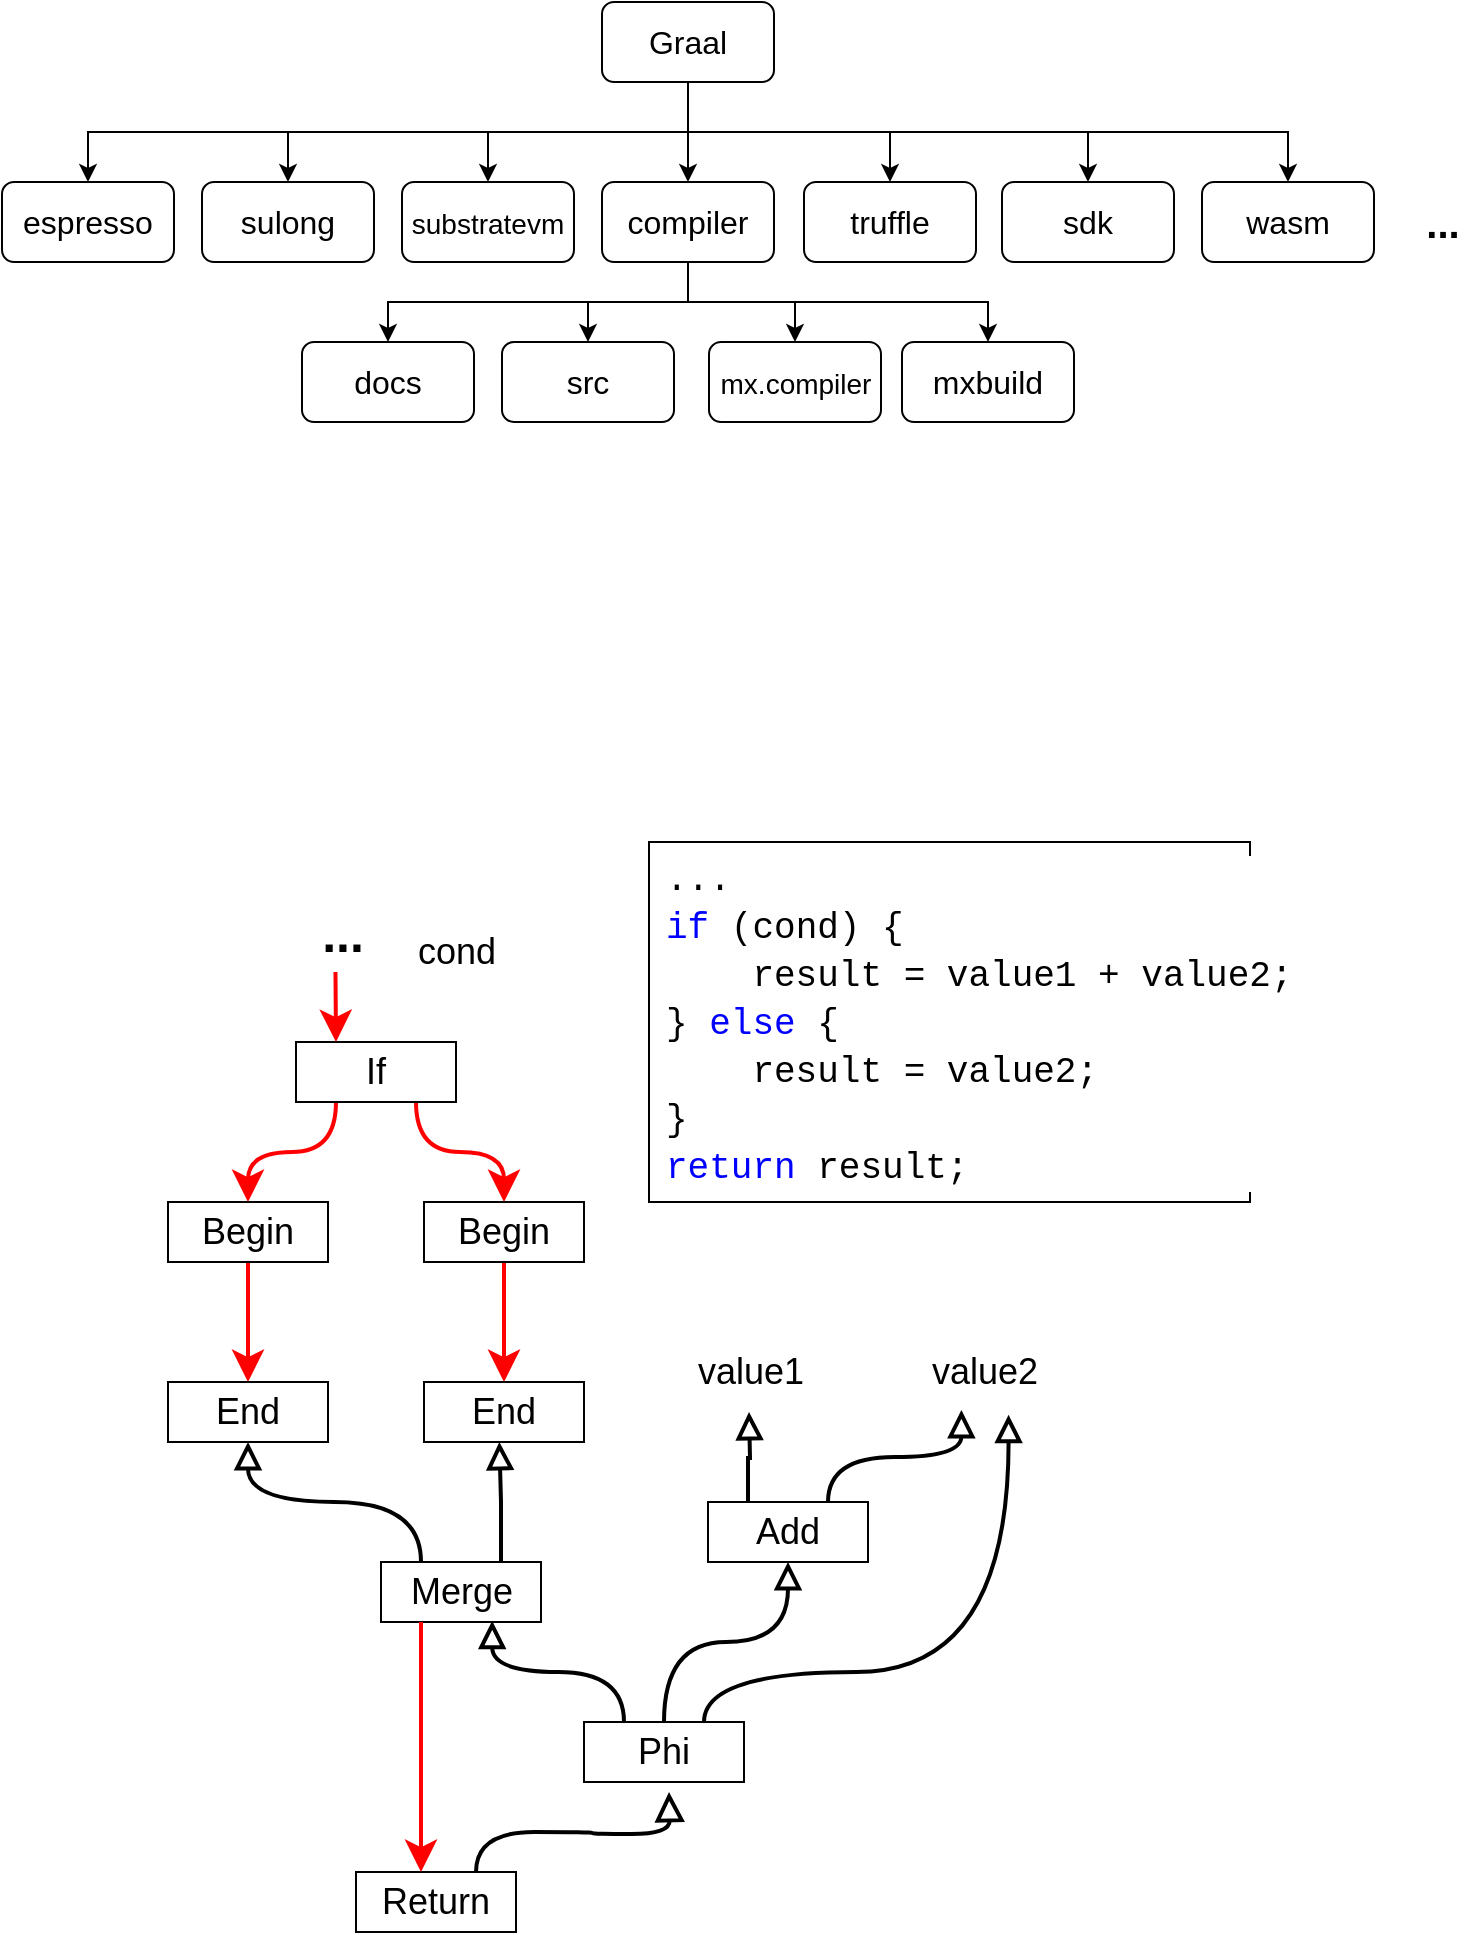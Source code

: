 <mxfile version="26.0.11">
  <diagram name="Page-1" id="1DMqi_tNtplRe3dGzN1d">
    <mxGraphModel dx="847" dy="1375" grid="1" gridSize="10" guides="1" tooltips="1" connect="1" arrows="1" fold="1" page="1" pageScale="1" pageWidth="827" pageHeight="1169" math="0" shadow="0">
      <root>
        <mxCell id="0" />
        <mxCell id="1" parent="0" />
        <mxCell id="CIM_OH27wow4WKpC6591-11" style="edgeStyle=orthogonalEdgeStyle;rounded=0;orthogonalLoop=1;jettySize=auto;html=1;exitX=0.5;exitY=1;exitDx=0;exitDy=0;entryX=0.5;entryY=0;entryDx=0;entryDy=0;" edge="1" parent="1" source="CIM_OH27wow4WKpC6591-1" target="CIM_OH27wow4WKpC6591-6">
          <mxGeometry relative="1" as="geometry" />
        </mxCell>
        <mxCell id="CIM_OH27wow4WKpC6591-12" style="edgeStyle=orthogonalEdgeStyle;rounded=0;orthogonalLoop=1;jettySize=auto;html=1;exitX=0.5;exitY=1;exitDx=0;exitDy=0;entryX=0.5;entryY=0;entryDx=0;entryDy=0;" edge="1" parent="1" source="CIM_OH27wow4WKpC6591-1" target="CIM_OH27wow4WKpC6591-5">
          <mxGeometry relative="1" as="geometry" />
        </mxCell>
        <mxCell id="CIM_OH27wow4WKpC6591-13" style="edgeStyle=orthogonalEdgeStyle;rounded=0;orthogonalLoop=1;jettySize=auto;html=1;exitX=0.5;exitY=1;exitDx=0;exitDy=0;entryX=0.5;entryY=0;entryDx=0;entryDy=0;" edge="1" parent="1" source="CIM_OH27wow4WKpC6591-1" target="CIM_OH27wow4WKpC6591-4">
          <mxGeometry relative="1" as="geometry" />
        </mxCell>
        <mxCell id="CIM_OH27wow4WKpC6591-14" style="edgeStyle=orthogonalEdgeStyle;rounded=0;orthogonalLoop=1;jettySize=auto;html=1;exitX=0.5;exitY=1;exitDx=0;exitDy=0;entryX=0.5;entryY=0;entryDx=0;entryDy=0;" edge="1" parent="1" source="CIM_OH27wow4WKpC6591-1" target="CIM_OH27wow4WKpC6591-2">
          <mxGeometry relative="1" as="geometry" />
        </mxCell>
        <mxCell id="CIM_OH27wow4WKpC6591-15" style="edgeStyle=orthogonalEdgeStyle;rounded=0;orthogonalLoop=1;jettySize=auto;html=1;exitX=0.5;exitY=1;exitDx=0;exitDy=0;entryX=0.5;entryY=0;entryDx=0;entryDy=0;" edge="1" parent="1" source="CIM_OH27wow4WKpC6591-1" target="CIM_OH27wow4WKpC6591-3">
          <mxGeometry relative="1" as="geometry" />
        </mxCell>
        <mxCell id="CIM_OH27wow4WKpC6591-16" style="edgeStyle=orthogonalEdgeStyle;rounded=0;orthogonalLoop=1;jettySize=auto;html=1;exitX=0.5;exitY=1;exitDx=0;exitDy=0;entryX=0.5;entryY=0;entryDx=0;entryDy=0;" edge="1" parent="1" source="CIM_OH27wow4WKpC6591-1" target="CIM_OH27wow4WKpC6591-7">
          <mxGeometry relative="1" as="geometry" />
        </mxCell>
        <mxCell id="CIM_OH27wow4WKpC6591-17" style="edgeStyle=orthogonalEdgeStyle;rounded=0;orthogonalLoop=1;jettySize=auto;html=1;exitX=0.5;exitY=1;exitDx=0;exitDy=0;entryX=0.5;entryY=0;entryDx=0;entryDy=0;" edge="1" parent="1" source="CIM_OH27wow4WKpC6591-1" target="CIM_OH27wow4WKpC6591-9">
          <mxGeometry relative="1" as="geometry" />
        </mxCell>
        <mxCell id="CIM_OH27wow4WKpC6591-1" value="&lt;font style=&quot;font-size: 16px;&quot;&gt;Graal&lt;/font&gt;" style="rounded=1;whiteSpace=wrap;html=1;" vertex="1" parent="1">
          <mxGeometry x="360" y="60" width="86" height="40" as="geometry" />
        </mxCell>
        <mxCell id="CIM_OH27wow4WKpC6591-2" value="truffle" style="rounded=1;whiteSpace=wrap;html=1;fontSize=16;" vertex="1" parent="1">
          <mxGeometry x="461" y="150" width="86" height="40" as="geometry" />
        </mxCell>
        <mxCell id="CIM_OH27wow4WKpC6591-3" value="sdk" style="rounded=1;whiteSpace=wrap;html=1;fontSize=16;" vertex="1" parent="1">
          <mxGeometry x="560" y="150" width="86" height="40" as="geometry" />
        </mxCell>
        <mxCell id="CIM_OH27wow4WKpC6591-23" style="edgeStyle=orthogonalEdgeStyle;rounded=0;orthogonalLoop=1;jettySize=auto;html=1;exitX=0.5;exitY=1;exitDx=0;exitDy=0;entryX=0.5;entryY=0;entryDx=0;entryDy=0;fontSize=16;" edge="1" parent="1" source="CIM_OH27wow4WKpC6591-4" target="CIM_OH27wow4WKpC6591-21">
          <mxGeometry relative="1" as="geometry" />
        </mxCell>
        <mxCell id="CIM_OH27wow4WKpC6591-24" style="edgeStyle=orthogonalEdgeStyle;rounded=0;orthogonalLoop=1;jettySize=auto;html=1;exitX=0.5;exitY=1;exitDx=0;exitDy=0;entryX=0.5;entryY=0;entryDx=0;entryDy=0;fontSize=16;" edge="1" parent="1" source="CIM_OH27wow4WKpC6591-4" target="CIM_OH27wow4WKpC6591-19">
          <mxGeometry relative="1" as="geometry" />
        </mxCell>
        <mxCell id="CIM_OH27wow4WKpC6591-25" style="edgeStyle=orthogonalEdgeStyle;rounded=0;orthogonalLoop=1;jettySize=auto;html=1;exitX=0.5;exitY=1;exitDx=0;exitDy=0;entryX=0.5;entryY=0;entryDx=0;entryDy=0;fontSize=16;" edge="1" parent="1" source="CIM_OH27wow4WKpC6591-4" target="CIM_OH27wow4WKpC6591-20">
          <mxGeometry relative="1" as="geometry" />
        </mxCell>
        <mxCell id="CIM_OH27wow4WKpC6591-26" style="edgeStyle=orthogonalEdgeStyle;rounded=0;orthogonalLoop=1;jettySize=auto;html=1;exitX=0.5;exitY=1;exitDx=0;exitDy=0;entryX=0.5;entryY=0;entryDx=0;entryDy=0;fontSize=16;" edge="1" parent="1" source="CIM_OH27wow4WKpC6591-4" target="CIM_OH27wow4WKpC6591-22">
          <mxGeometry relative="1" as="geometry" />
        </mxCell>
        <mxCell id="CIM_OH27wow4WKpC6591-4" value="compiler" style="rounded=1;whiteSpace=wrap;html=1;fontSize=16;" vertex="1" parent="1">
          <mxGeometry x="360" y="150" width="86" height="40" as="geometry" />
        </mxCell>
        <mxCell id="CIM_OH27wow4WKpC6591-5" value="&lt;font style=&quot;font-size: 14px;&quot;&gt;substratevm&lt;/font&gt;" style="rounded=1;whiteSpace=wrap;html=1;fontSize=16;" vertex="1" parent="1">
          <mxGeometry x="260" y="150" width="86" height="40" as="geometry" />
        </mxCell>
        <mxCell id="CIM_OH27wow4WKpC6591-6" value="sulong" style="rounded=1;whiteSpace=wrap;html=1;fontSize=16;" vertex="1" parent="1">
          <mxGeometry x="160" y="150" width="86" height="40" as="geometry" />
        </mxCell>
        <mxCell id="CIM_OH27wow4WKpC6591-7" value="wasm" style="rounded=1;whiteSpace=wrap;html=1;fontSize=16;" vertex="1" parent="1">
          <mxGeometry x="660" y="150" width="86" height="40" as="geometry" />
        </mxCell>
        <mxCell id="CIM_OH27wow4WKpC6591-9" value="&lt;span style=&quot;text-align: left;&quot;&gt;espresso&lt;/span&gt;" style="rounded=1;whiteSpace=wrap;html=1;fontSize=16;" vertex="1" parent="1">
          <mxGeometry x="60" y="150" width="86" height="40" as="geometry" />
        </mxCell>
        <mxCell id="CIM_OH27wow4WKpC6591-10" value="&lt;font style=&quot;font-size: 20px;&quot;&gt;&lt;b&gt;...&lt;/b&gt;&lt;/font&gt;" style="text;html=1;align=center;verticalAlign=middle;resizable=0;points=[];autosize=1;strokeColor=none;fillColor=none;" vertex="1" parent="1">
          <mxGeometry x="760" y="150" width="40" height="40" as="geometry" />
        </mxCell>
        <mxCell id="CIM_OH27wow4WKpC6591-19" value="src" style="rounded=1;whiteSpace=wrap;html=1;fontSize=16;" vertex="1" parent="1">
          <mxGeometry x="310" y="230" width="86" height="40" as="geometry" />
        </mxCell>
        <mxCell id="CIM_OH27wow4WKpC6591-20" value="&lt;font style=&quot;font-size: 14px;&quot;&gt;mx.compiler&lt;/font&gt;" style="rounded=1;whiteSpace=wrap;html=1;fontSize=16;" vertex="1" parent="1">
          <mxGeometry x="413.5" y="230" width="86" height="40" as="geometry" />
        </mxCell>
        <mxCell id="CIM_OH27wow4WKpC6591-21" value="docs" style="rounded=1;whiteSpace=wrap;html=1;fontSize=16;" vertex="1" parent="1">
          <mxGeometry x="210" y="230" width="86" height="40" as="geometry" />
        </mxCell>
        <mxCell id="CIM_OH27wow4WKpC6591-22" value="mxbuild" style="rounded=1;whiteSpace=wrap;html=1;fontSize=16;" vertex="1" parent="1">
          <mxGeometry x="510" y="230" width="86" height="40" as="geometry" />
        </mxCell>
        <mxCell id="CIM_OH27wow4WKpC6591-40" style="edgeStyle=orthogonalEdgeStyle;rounded=0;orthogonalLoop=1;jettySize=auto;html=1;exitX=0.25;exitY=1;exitDx=0;exitDy=0;entryX=0.5;entryY=0;entryDx=0;entryDy=0;fontColor=light-dark(#ff0000, #ededed);strokeColor=#FF0000;endSize=10;strokeWidth=2;curved=1;" edge="1" parent="1" source="CIM_OH27wow4WKpC6591-27" target="CIM_OH27wow4WKpC6591-28">
          <mxGeometry relative="1" as="geometry" />
        </mxCell>
        <mxCell id="CIM_OH27wow4WKpC6591-41" style="edgeStyle=orthogonalEdgeStyle;rounded=0;orthogonalLoop=1;jettySize=auto;html=1;exitX=0.75;exitY=1;exitDx=0;exitDy=0;entryX=0.5;entryY=0;entryDx=0;entryDy=0;fontColor=light-dark(#ff0000, #ededed);strokeColor=#FF0000;endSize=10;strokeWidth=2;curved=1;" edge="1" parent="1" source="CIM_OH27wow4WKpC6591-27" target="CIM_OH27wow4WKpC6591-29">
          <mxGeometry relative="1" as="geometry" />
        </mxCell>
        <mxCell id="CIM_OH27wow4WKpC6591-27" value="&lt;font style=&quot;font-size: 18px;&quot;&gt;If&lt;/font&gt;" style="rounded=0;whiteSpace=wrap;html=1;" vertex="1" parent="1">
          <mxGeometry x="207" y="580" width="80" height="30" as="geometry" />
        </mxCell>
        <mxCell id="CIM_OH27wow4WKpC6591-42" style="edgeStyle=orthogonalEdgeStyle;rounded=0;orthogonalLoop=1;jettySize=auto;html=1;exitX=0.5;exitY=1;exitDx=0;exitDy=0;entryX=0.5;entryY=0;entryDx=0;entryDy=0;fontColor=light-dark(#ff0000, #ededed);strokeColor=#FF0000;endSize=10;strokeWidth=2;" edge="1" parent="1" source="CIM_OH27wow4WKpC6591-28" target="CIM_OH27wow4WKpC6591-30">
          <mxGeometry relative="1" as="geometry" />
        </mxCell>
        <mxCell id="CIM_OH27wow4WKpC6591-28" value="&lt;font style=&quot;font-size: 18px;&quot;&gt;Begin&lt;/font&gt;" style="rounded=0;whiteSpace=wrap;html=1;" vertex="1" parent="1">
          <mxGeometry x="143" y="660" width="80" height="30" as="geometry" />
        </mxCell>
        <mxCell id="CIM_OH27wow4WKpC6591-43" style="edgeStyle=orthogonalEdgeStyle;rounded=0;orthogonalLoop=1;jettySize=auto;html=1;exitX=0.5;exitY=1;exitDx=0;exitDy=0;entryX=0.5;entryY=0;entryDx=0;entryDy=0;fontColor=light-dark(#ff0000, #ededed);strokeColor=#FF0000;endSize=10;strokeWidth=2;" edge="1" parent="1" source="CIM_OH27wow4WKpC6591-29" target="CIM_OH27wow4WKpC6591-31">
          <mxGeometry relative="1" as="geometry" />
        </mxCell>
        <mxCell id="CIM_OH27wow4WKpC6591-29" value="&lt;font style=&quot;font-size: 18px;&quot;&gt;Begin&lt;/font&gt;" style="rounded=0;whiteSpace=wrap;html=1;" vertex="1" parent="1">
          <mxGeometry x="271" y="660" width="80" height="30" as="geometry" />
        </mxCell>
        <mxCell id="CIM_OH27wow4WKpC6591-30" value="&lt;font style=&quot;font-size: 18px;&quot;&gt;End&lt;/font&gt;" style="rounded=0;whiteSpace=wrap;html=1;" vertex="1" parent="1">
          <mxGeometry x="143" y="750" width="80" height="30" as="geometry" />
        </mxCell>
        <mxCell id="CIM_OH27wow4WKpC6591-31" value="&lt;font style=&quot;font-size: 18px;&quot;&gt;End&lt;/font&gt;" style="rounded=0;whiteSpace=wrap;html=1;" vertex="1" parent="1">
          <mxGeometry x="271" y="750" width="80" height="30" as="geometry" />
        </mxCell>
        <mxCell id="CIM_OH27wow4WKpC6591-44" style="edgeStyle=orthogonalEdgeStyle;rounded=0;orthogonalLoop=1;jettySize=auto;html=1;exitX=0.25;exitY=0;exitDx=0;exitDy=0;entryX=0.5;entryY=1;entryDx=0;entryDy=0;endArrow=block;endFill=0;strokeWidth=2;endSize=9;curved=1;" edge="1" parent="1" source="CIM_OH27wow4WKpC6591-32" target="CIM_OH27wow4WKpC6591-30">
          <mxGeometry relative="1" as="geometry" />
        </mxCell>
        <mxCell id="CIM_OH27wow4WKpC6591-32" value="&lt;font style=&quot;font-size: 18px;&quot;&gt;Merge&lt;/font&gt;" style="rounded=0;whiteSpace=wrap;html=1;" vertex="1" parent="1">
          <mxGeometry x="249.5" y="840" width="80" height="30" as="geometry" />
        </mxCell>
        <mxCell id="CIM_OH27wow4WKpC6591-33" value="&lt;font style=&quot;font-size: 18px;&quot;&gt;Add&lt;/font&gt;" style="rounded=0;whiteSpace=wrap;html=1;" vertex="1" parent="1">
          <mxGeometry x="413" y="810" width="80" height="30" as="geometry" />
        </mxCell>
        <mxCell id="CIM_OH27wow4WKpC6591-49" style="edgeStyle=orthogonalEdgeStyle;rounded=0;orthogonalLoop=1;jettySize=auto;html=1;exitX=0.5;exitY=0;exitDx=0;exitDy=0;entryX=0.5;entryY=1;entryDx=0;entryDy=0;endArrow=block;endFill=0;strokeWidth=2;endSize=9;curved=1;" edge="1" parent="1" source="CIM_OH27wow4WKpC6591-34" target="CIM_OH27wow4WKpC6591-33">
          <mxGeometry relative="1" as="geometry" />
        </mxCell>
        <mxCell id="CIM_OH27wow4WKpC6591-34" value="&lt;font style=&quot;font-size: 18px;&quot;&gt;Phi&lt;/font&gt;" style="rounded=0;whiteSpace=wrap;html=1;" vertex="1" parent="1">
          <mxGeometry x="351" y="920" width="80" height="30" as="geometry" />
        </mxCell>
        <mxCell id="CIM_OH27wow4WKpC6591-58" style="edgeStyle=orthogonalEdgeStyle;rounded=0;orthogonalLoop=1;jettySize=auto;html=1;exitX=0.75;exitY=0;exitDx=0;exitDy=0;curved=1;endArrow=block;endFill=0;endSize=10;strokeWidth=2;" edge="1" parent="1" source="CIM_OH27wow4WKpC6591-35">
          <mxGeometry relative="1" as="geometry">
            <mxPoint x="393.5" y="955" as="targetPoint" />
          </mxGeometry>
        </mxCell>
        <mxCell id="CIM_OH27wow4WKpC6591-35" value="&lt;font style=&quot;font-size: 18px;&quot;&gt;Return&lt;/font&gt;" style="rounded=0;whiteSpace=wrap;html=1;" vertex="1" parent="1">
          <mxGeometry x="237" y="995" width="80" height="30" as="geometry" />
        </mxCell>
        <mxCell id="CIM_OH27wow4WKpC6591-36" value="&lt;font style=&quot;font-size: 25px;&quot;&gt;&lt;b style=&quot;&quot;&gt;...&lt;/b&gt;&lt;/font&gt;" style="text;html=1;align=center;verticalAlign=middle;resizable=0;points=[];autosize=1;strokeColor=none;fillColor=none;" vertex="1" parent="1">
          <mxGeometry x="209.5" y="505" width="40" height="40" as="geometry" />
        </mxCell>
        <mxCell id="CIM_OH27wow4WKpC6591-37" value="&lt;font style=&quot;font-size: 18px;&quot;&gt;cond&lt;/font&gt;" style="text;html=1;align=center;verticalAlign=middle;resizable=0;points=[];autosize=1;strokeColor=none;fillColor=none;" vertex="1" parent="1">
          <mxGeometry x="257" y="515" width="60" height="40" as="geometry" />
        </mxCell>
        <mxCell id="CIM_OH27wow4WKpC6591-38" value="&lt;div style=&quot;background-color: rgb(255, 255, 255); font-family: Consolas, &amp;quot;Courier New&amp;quot;, monospace; font-size: 18px; line-height: 24px; white-space: pre;&quot;&gt;&lt;div&gt;...&lt;/div&gt;&lt;div&gt;&lt;span style=&quot;color: #0000ff;&quot;&gt;if&lt;/span&gt; (cond) {&lt;/div&gt;&lt;div&gt;&amp;nbsp; &amp;nbsp; result = value1 + value2;&lt;/div&gt;&lt;div&gt;} &lt;span style=&quot;color: #0000ff;&quot;&gt;else&lt;/span&gt; {&lt;/div&gt;&lt;div&gt;&amp;nbsp; &amp;nbsp; result = value2;&lt;/div&gt;&lt;div&gt;}&lt;/div&gt;&lt;div&gt;&lt;span style=&quot;color: #0000ff;&quot;&gt;return&lt;/span&gt; result;&lt;/div&gt;&lt;/div&gt;" style="rounded=0;whiteSpace=wrap;html=1;align=left;spacing=8;" vertex="1" parent="1">
          <mxGeometry x="383.5" y="480" width="300.5" height="180" as="geometry" />
        </mxCell>
        <mxCell id="CIM_OH27wow4WKpC6591-39" value="" style="endArrow=classic;html=1;rounded=0;exitX=0.431;exitY=1;exitDx=0;exitDy=0;exitPerimeter=0;entryX=0.25;entryY=0;entryDx=0;entryDy=0;fontColor=light-dark(#ff0000, #ededed);strokeColor=#FF0000;endSize=10;strokeWidth=2;" edge="1" parent="1" source="CIM_OH27wow4WKpC6591-36" target="CIM_OH27wow4WKpC6591-27">
          <mxGeometry width="50" height="50" relative="1" as="geometry">
            <mxPoint x="113.5" y="625" as="sourcePoint" />
            <mxPoint x="163.5" y="575" as="targetPoint" />
          </mxGeometry>
        </mxCell>
        <mxCell id="CIM_OH27wow4WKpC6591-46" style="edgeStyle=orthogonalEdgeStyle;rounded=0;orthogonalLoop=1;jettySize=auto;html=1;exitX=0.75;exitY=0;exitDx=0;exitDy=0;entryX=0.471;entryY=1;entryDx=0;entryDy=0;entryPerimeter=0;endArrow=block;endFill=0;strokeWidth=2;endSize=9;" edge="1" parent="1" source="CIM_OH27wow4WKpC6591-32" target="CIM_OH27wow4WKpC6591-31">
          <mxGeometry relative="1" as="geometry" />
        </mxCell>
        <mxCell id="CIM_OH27wow4WKpC6591-47" style="edgeStyle=orthogonalEdgeStyle;rounded=0;orthogonalLoop=1;jettySize=auto;html=1;exitX=0.25;exitY=1;exitDx=0;exitDy=0;fontColor=light-dark(#ff0000, #ededed);strokeColor=#FF0000;endSize=10;strokeWidth=2;" edge="1" parent="1" source="CIM_OH27wow4WKpC6591-32">
          <mxGeometry relative="1" as="geometry">
            <mxPoint x="269.5" y="995" as="targetPoint" />
          </mxGeometry>
        </mxCell>
        <mxCell id="CIM_OH27wow4WKpC6591-50" value="&lt;font style=&quot;font-size: 18px;&quot;&gt;value1&lt;/font&gt;" style="text;html=1;align=center;verticalAlign=middle;resizable=0;points=[];autosize=1;strokeColor=none;fillColor=none;" vertex="1" parent="1">
          <mxGeometry x="393.5" y="725" width="80" height="40" as="geometry" />
        </mxCell>
        <mxCell id="CIM_OH27wow4WKpC6591-51" value="&lt;font style=&quot;font-size: 18px;&quot;&gt;value2&lt;/font&gt;" style="text;html=1;align=center;verticalAlign=middle;resizable=0;points=[];autosize=1;strokeColor=none;fillColor=none;" vertex="1" parent="1">
          <mxGeometry x="510.5" y="725" width="80" height="40" as="geometry" />
        </mxCell>
        <mxCell id="CIM_OH27wow4WKpC6591-53" style="edgeStyle=orthogonalEdgeStyle;rounded=0;orthogonalLoop=1;jettySize=auto;html=1;exitX=0.25;exitY=0;exitDx=0;exitDy=0;endArrow=block;endFill=0;strokeWidth=2;endSize=9;" edge="1" parent="1" source="CIM_OH27wow4WKpC6591-33">
          <mxGeometry relative="1" as="geometry">
            <mxPoint x="433.5" y="765" as="targetPoint" />
          </mxGeometry>
        </mxCell>
        <mxCell id="CIM_OH27wow4WKpC6591-54" style="edgeStyle=orthogonalEdgeStyle;rounded=0;orthogonalLoop=1;jettySize=auto;html=1;exitX=0.75;exitY=0;exitDx=0;exitDy=0;entryX=0.365;entryY=0.974;entryDx=0;entryDy=0;entryPerimeter=0;endArrow=block;endFill=0;strokeWidth=2;endSize=9;curved=1;" edge="1" parent="1" source="CIM_OH27wow4WKpC6591-33" target="CIM_OH27wow4WKpC6591-51">
          <mxGeometry relative="1" as="geometry" />
        </mxCell>
        <mxCell id="CIM_OH27wow4WKpC6591-55" style="edgeStyle=orthogonalEdgeStyle;rounded=0;orthogonalLoop=1;jettySize=auto;html=1;exitX=0.25;exitY=0;exitDx=0;exitDy=0;entryX=0.695;entryY=0.981;entryDx=0;entryDy=0;entryPerimeter=0;endArrow=block;endFill=0;strokeWidth=2;endSize=9;curved=1;" edge="1" parent="1" source="CIM_OH27wow4WKpC6591-34" target="CIM_OH27wow4WKpC6591-32">
          <mxGeometry relative="1" as="geometry" />
        </mxCell>
        <mxCell id="CIM_OH27wow4WKpC6591-56" style="edgeStyle=orthogonalEdgeStyle;rounded=0;orthogonalLoop=1;jettySize=auto;html=1;exitX=0.75;exitY=0;exitDx=0;exitDy=0;entryX=0.66;entryY=1.035;entryDx=0;entryDy=0;entryPerimeter=0;endArrow=block;endFill=0;strokeWidth=2;endSize=9;curved=1;" edge="1" parent="1" source="CIM_OH27wow4WKpC6591-34" target="CIM_OH27wow4WKpC6591-51">
          <mxGeometry relative="1" as="geometry">
            <Array as="points">
              <mxPoint x="411.5" y="895" />
              <mxPoint x="563.5" y="895" />
            </Array>
          </mxGeometry>
        </mxCell>
      </root>
    </mxGraphModel>
  </diagram>
</mxfile>
